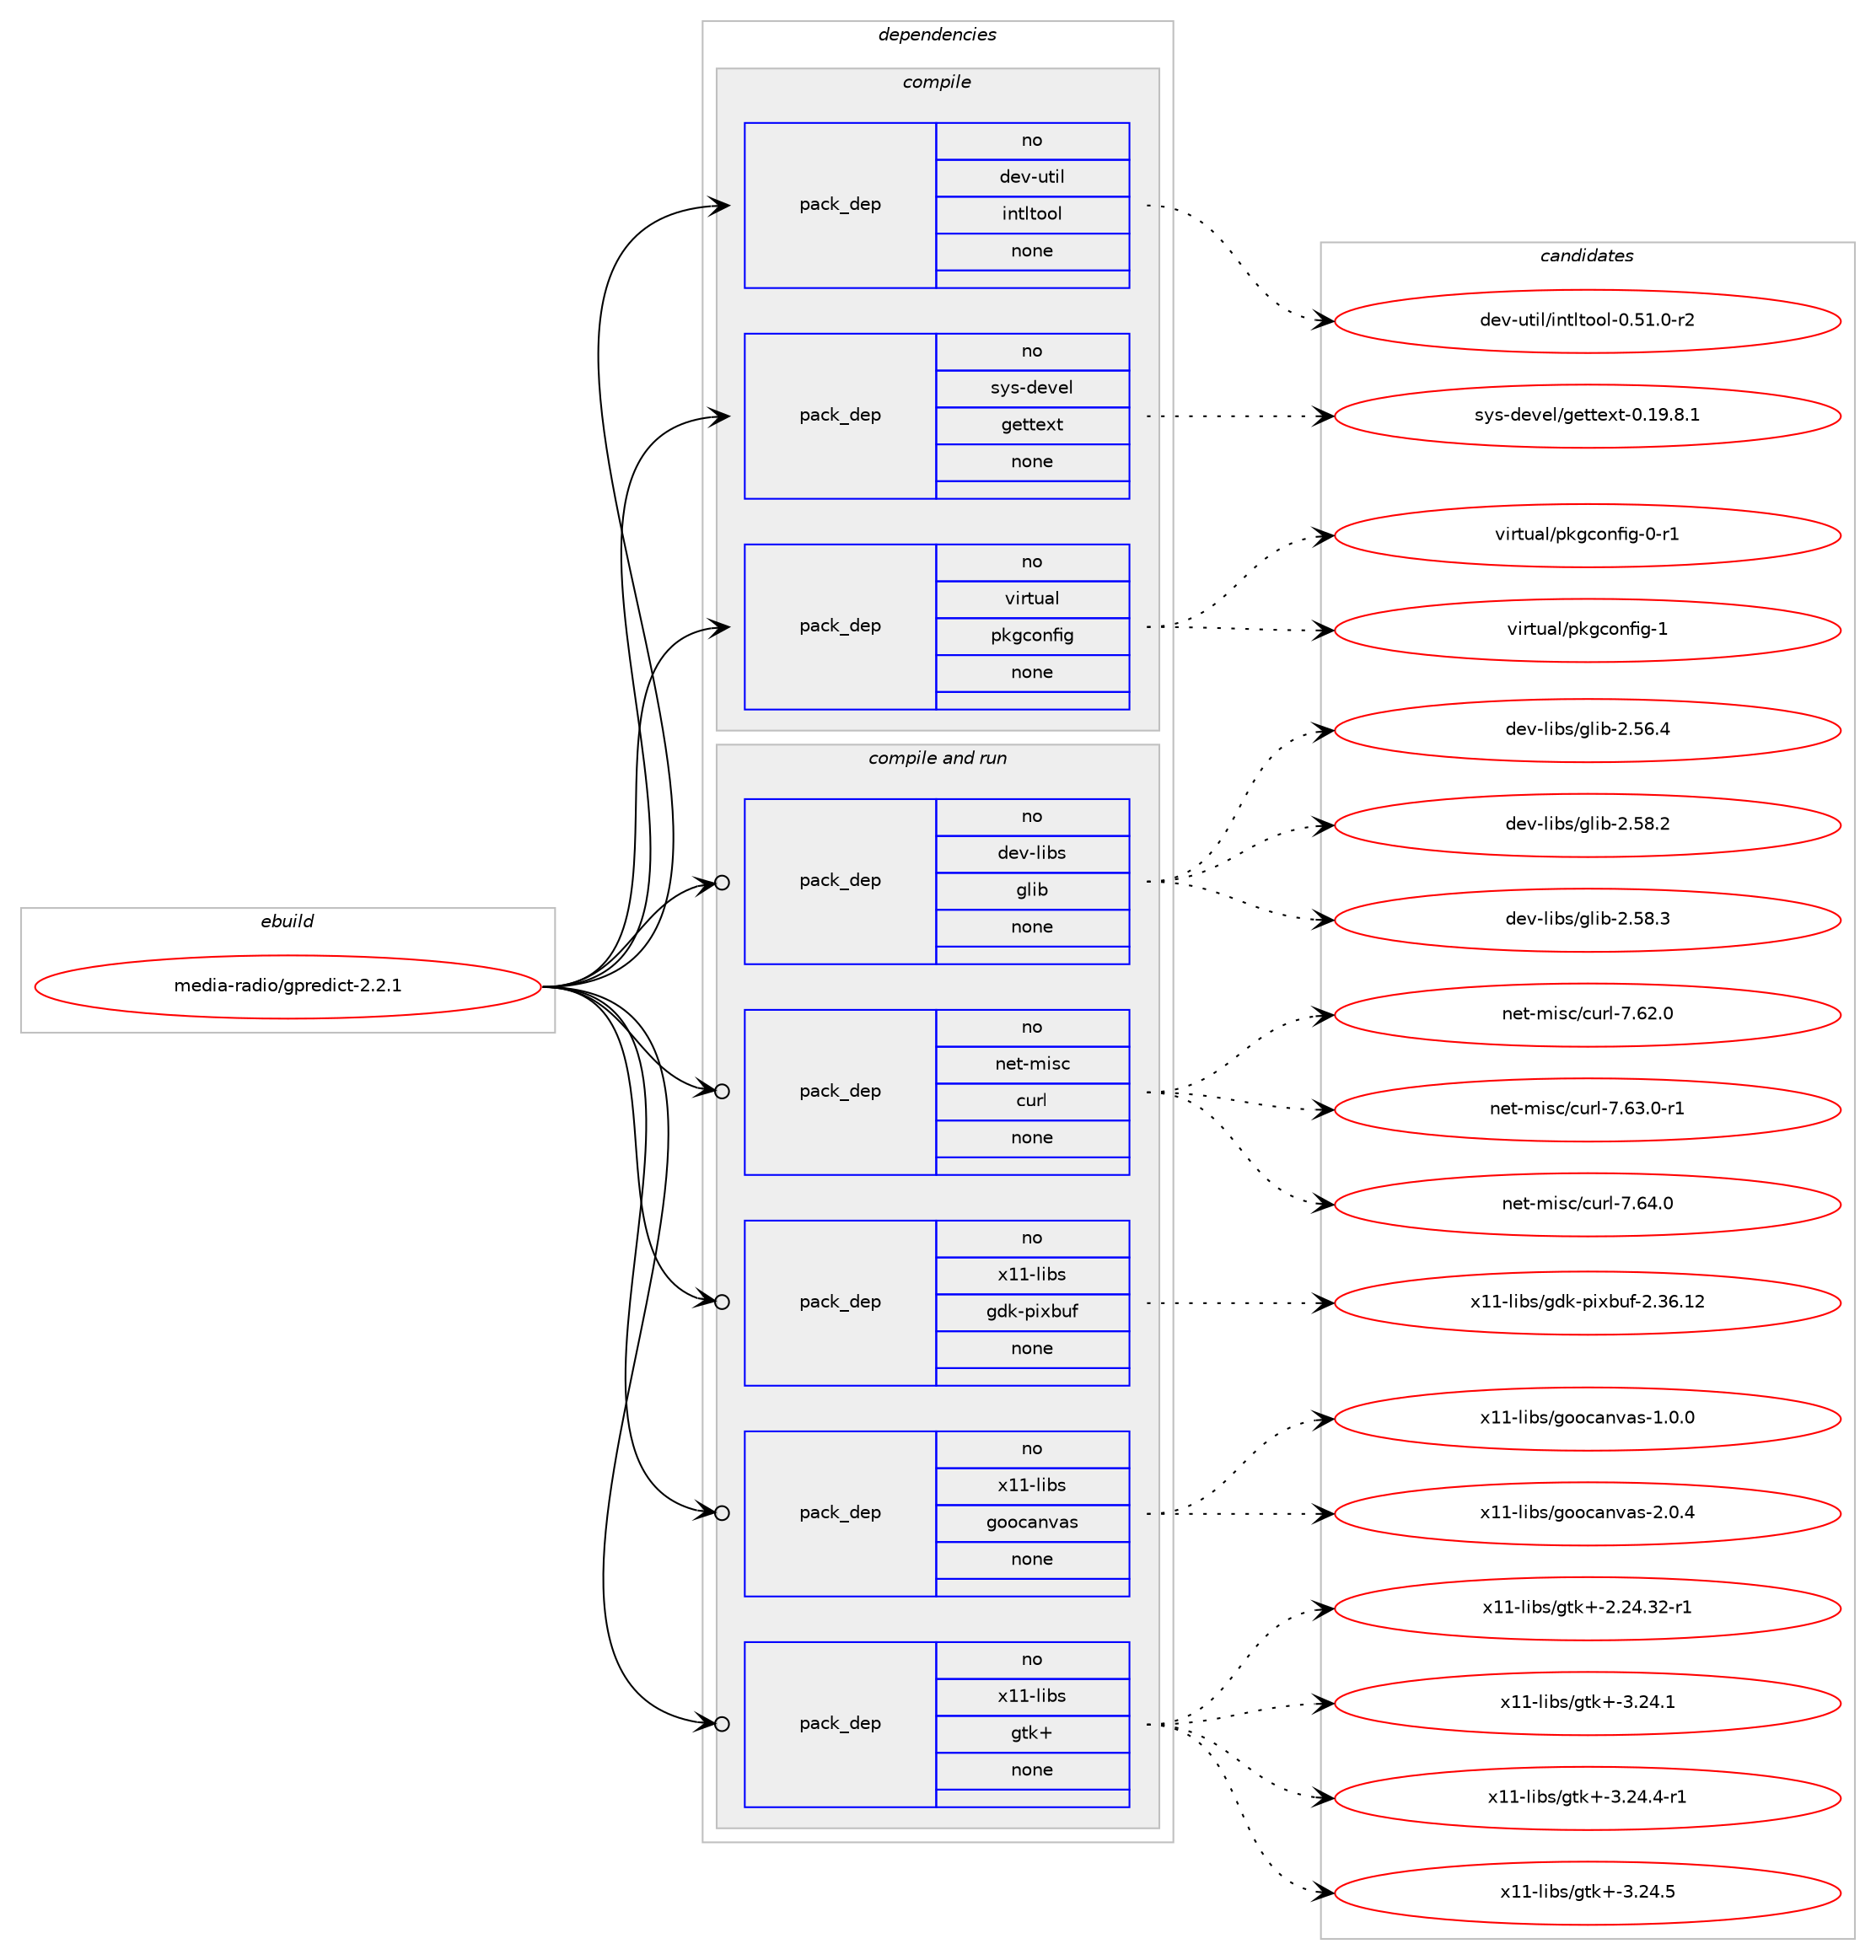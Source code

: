 digraph prolog {

# *************
# Graph options
# *************

newrank=true;
concentrate=true;
compound=true;
graph [rankdir=LR,fontname=Helvetica,fontsize=10,ranksep=1.5];#, ranksep=2.5, nodesep=0.2];
edge  [arrowhead=vee];
node  [fontname=Helvetica,fontsize=10];

# **********
# The ebuild
# **********

subgraph cluster_leftcol {
color=gray;
rank=same;
label=<<i>ebuild</i>>;
id [label="media-radio/gpredict-2.2.1", color=red, width=4, href="../media-radio/gpredict-2.2.1.svg"];
}

# ****************
# The dependencies
# ****************

subgraph cluster_midcol {
color=gray;
label=<<i>dependencies</i>>;
subgraph cluster_compile {
fillcolor="#eeeeee";
style=filled;
label=<<i>compile</i>>;
subgraph pack1751 {
dependency2033 [label=<<TABLE BORDER="0" CELLBORDER="1" CELLSPACING="0" CELLPADDING="4" WIDTH="220"><TR><TD ROWSPAN="6" CELLPADDING="30">pack_dep</TD></TR><TR><TD WIDTH="110">no</TD></TR><TR><TD>dev-util</TD></TR><TR><TD>intltool</TD></TR><TR><TD>none</TD></TR><TR><TD></TD></TR></TABLE>>, shape=none, color=blue];
}
id:e -> dependency2033:w [weight=20,style="solid",arrowhead="vee"];
subgraph pack1752 {
dependency2034 [label=<<TABLE BORDER="0" CELLBORDER="1" CELLSPACING="0" CELLPADDING="4" WIDTH="220"><TR><TD ROWSPAN="6" CELLPADDING="30">pack_dep</TD></TR><TR><TD WIDTH="110">no</TD></TR><TR><TD>sys-devel</TD></TR><TR><TD>gettext</TD></TR><TR><TD>none</TD></TR><TR><TD></TD></TR></TABLE>>, shape=none, color=blue];
}
id:e -> dependency2034:w [weight=20,style="solid",arrowhead="vee"];
subgraph pack1753 {
dependency2035 [label=<<TABLE BORDER="0" CELLBORDER="1" CELLSPACING="0" CELLPADDING="4" WIDTH="220"><TR><TD ROWSPAN="6" CELLPADDING="30">pack_dep</TD></TR><TR><TD WIDTH="110">no</TD></TR><TR><TD>virtual</TD></TR><TR><TD>pkgconfig</TD></TR><TR><TD>none</TD></TR><TR><TD></TD></TR></TABLE>>, shape=none, color=blue];
}
id:e -> dependency2035:w [weight=20,style="solid",arrowhead="vee"];
}
subgraph cluster_compileandrun {
fillcolor="#eeeeee";
style=filled;
label=<<i>compile and run</i>>;
subgraph pack1754 {
dependency2036 [label=<<TABLE BORDER="0" CELLBORDER="1" CELLSPACING="0" CELLPADDING="4" WIDTH="220"><TR><TD ROWSPAN="6" CELLPADDING="30">pack_dep</TD></TR><TR><TD WIDTH="110">no</TD></TR><TR><TD>dev-libs</TD></TR><TR><TD>glib</TD></TR><TR><TD>none</TD></TR><TR><TD></TD></TR></TABLE>>, shape=none, color=blue];
}
id:e -> dependency2036:w [weight=20,style="solid",arrowhead="odotvee"];
subgraph pack1755 {
dependency2037 [label=<<TABLE BORDER="0" CELLBORDER="1" CELLSPACING="0" CELLPADDING="4" WIDTH="220"><TR><TD ROWSPAN="6" CELLPADDING="30">pack_dep</TD></TR><TR><TD WIDTH="110">no</TD></TR><TR><TD>net-misc</TD></TR><TR><TD>curl</TD></TR><TR><TD>none</TD></TR><TR><TD></TD></TR></TABLE>>, shape=none, color=blue];
}
id:e -> dependency2037:w [weight=20,style="solid",arrowhead="odotvee"];
subgraph pack1756 {
dependency2038 [label=<<TABLE BORDER="0" CELLBORDER="1" CELLSPACING="0" CELLPADDING="4" WIDTH="220"><TR><TD ROWSPAN="6" CELLPADDING="30">pack_dep</TD></TR><TR><TD WIDTH="110">no</TD></TR><TR><TD>x11-libs</TD></TR><TR><TD>gdk-pixbuf</TD></TR><TR><TD>none</TD></TR><TR><TD></TD></TR></TABLE>>, shape=none, color=blue];
}
id:e -> dependency2038:w [weight=20,style="solid",arrowhead="odotvee"];
subgraph pack1757 {
dependency2039 [label=<<TABLE BORDER="0" CELLBORDER="1" CELLSPACING="0" CELLPADDING="4" WIDTH="220"><TR><TD ROWSPAN="6" CELLPADDING="30">pack_dep</TD></TR><TR><TD WIDTH="110">no</TD></TR><TR><TD>x11-libs</TD></TR><TR><TD>goocanvas</TD></TR><TR><TD>none</TD></TR><TR><TD></TD></TR></TABLE>>, shape=none, color=blue];
}
id:e -> dependency2039:w [weight=20,style="solid",arrowhead="odotvee"];
subgraph pack1758 {
dependency2040 [label=<<TABLE BORDER="0" CELLBORDER="1" CELLSPACING="0" CELLPADDING="4" WIDTH="220"><TR><TD ROWSPAN="6" CELLPADDING="30">pack_dep</TD></TR><TR><TD WIDTH="110">no</TD></TR><TR><TD>x11-libs</TD></TR><TR><TD>gtk+</TD></TR><TR><TD>none</TD></TR><TR><TD></TD></TR></TABLE>>, shape=none, color=blue];
}
id:e -> dependency2040:w [weight=20,style="solid",arrowhead="odotvee"];
}
subgraph cluster_run {
fillcolor="#eeeeee";
style=filled;
label=<<i>run</i>>;
}
}

# **************
# The candidates
# **************

subgraph cluster_choices {
rank=same;
color=gray;
label=<<i>candidates</i>>;

subgraph choice1751 {
color=black;
nodesep=1;
choice1001011184511711610510847105110116108116111111108454846534946484511450 [label="dev-util/intltool-0.51.0-r2", color=red, width=4,href="../dev-util/intltool-0.51.0-r2.svg"];
dependency2033:e -> choice1001011184511711610510847105110116108116111111108454846534946484511450:w [style=dotted,weight="100"];
}
subgraph choice1752 {
color=black;
nodesep=1;
choice1151211154510010111810110847103101116116101120116454846495746564649 [label="sys-devel/gettext-0.19.8.1", color=red, width=4,href="../sys-devel/gettext-0.19.8.1.svg"];
dependency2034:e -> choice1151211154510010111810110847103101116116101120116454846495746564649:w [style=dotted,weight="100"];
}
subgraph choice1753 {
color=black;
nodesep=1;
choice11810511411611797108471121071039911111010210510345484511449 [label="virtual/pkgconfig-0-r1", color=red, width=4,href="../virtual/pkgconfig-0-r1.svg"];
choice1181051141161179710847112107103991111101021051034549 [label="virtual/pkgconfig-1", color=red, width=4,href="../virtual/pkgconfig-1.svg"];
dependency2035:e -> choice11810511411611797108471121071039911111010210510345484511449:w [style=dotted,weight="100"];
dependency2035:e -> choice1181051141161179710847112107103991111101021051034549:w [style=dotted,weight="100"];
}
subgraph choice1754 {
color=black;
nodesep=1;
choice1001011184510810598115471031081059845504653544652 [label="dev-libs/glib-2.56.4", color=red, width=4,href="../dev-libs/glib-2.56.4.svg"];
choice1001011184510810598115471031081059845504653564650 [label="dev-libs/glib-2.58.2", color=red, width=4,href="../dev-libs/glib-2.58.2.svg"];
choice1001011184510810598115471031081059845504653564651 [label="dev-libs/glib-2.58.3", color=red, width=4,href="../dev-libs/glib-2.58.3.svg"];
dependency2036:e -> choice1001011184510810598115471031081059845504653544652:w [style=dotted,weight="100"];
dependency2036:e -> choice1001011184510810598115471031081059845504653564650:w [style=dotted,weight="100"];
dependency2036:e -> choice1001011184510810598115471031081059845504653564651:w [style=dotted,weight="100"];
}
subgraph choice1755 {
color=black;
nodesep=1;
choice1101011164510910511599479911711410845554654504648 [label="net-misc/curl-7.62.0", color=red, width=4,href="../net-misc/curl-7.62.0.svg"];
choice11010111645109105115994799117114108455546545146484511449 [label="net-misc/curl-7.63.0-r1", color=red, width=4,href="../net-misc/curl-7.63.0-r1.svg"];
choice1101011164510910511599479911711410845554654524648 [label="net-misc/curl-7.64.0", color=red, width=4,href="../net-misc/curl-7.64.0.svg"];
dependency2037:e -> choice1101011164510910511599479911711410845554654504648:w [style=dotted,weight="100"];
dependency2037:e -> choice11010111645109105115994799117114108455546545146484511449:w [style=dotted,weight="100"];
dependency2037:e -> choice1101011164510910511599479911711410845554654524648:w [style=dotted,weight="100"];
}
subgraph choice1756 {
color=black;
nodesep=1;
choice120494945108105981154710310010745112105120981171024550465154464950 [label="x11-libs/gdk-pixbuf-2.36.12", color=red, width=4,href="../x11-libs/gdk-pixbuf-2.36.12.svg"];
dependency2038:e -> choice120494945108105981154710310010745112105120981171024550465154464950:w [style=dotted,weight="100"];
}
subgraph choice1757 {
color=black;
nodesep=1;
choice1204949451081059811547103111111999711011897115454946484648 [label="x11-libs/goocanvas-1.0.0", color=red, width=4,href="../x11-libs/goocanvas-1.0.0.svg"];
choice1204949451081059811547103111111999711011897115455046484652 [label="x11-libs/goocanvas-2.0.4", color=red, width=4,href="../x11-libs/goocanvas-2.0.4.svg"];
dependency2039:e -> choice1204949451081059811547103111111999711011897115454946484648:w [style=dotted,weight="100"];
dependency2039:e -> choice1204949451081059811547103111111999711011897115455046484652:w [style=dotted,weight="100"];
}
subgraph choice1758 {
color=black;
nodesep=1;
choice12049494510810598115471031161074345504650524651504511449 [label="x11-libs/gtk+-2.24.32-r1", color=red, width=4,href="../x11-libs/gtk+-2.24.32-r1.svg"];
choice12049494510810598115471031161074345514650524649 [label="x11-libs/gtk+-3.24.1", color=red, width=4,href="../x11-libs/gtk+-3.24.1.svg"];
choice120494945108105981154710311610743455146505246524511449 [label="x11-libs/gtk+-3.24.4-r1", color=red, width=4,href="../x11-libs/gtk+-3.24.4-r1.svg"];
choice12049494510810598115471031161074345514650524653 [label="x11-libs/gtk+-3.24.5", color=red, width=4,href="../x11-libs/gtk+-3.24.5.svg"];
dependency2040:e -> choice12049494510810598115471031161074345504650524651504511449:w [style=dotted,weight="100"];
dependency2040:e -> choice12049494510810598115471031161074345514650524649:w [style=dotted,weight="100"];
dependency2040:e -> choice120494945108105981154710311610743455146505246524511449:w [style=dotted,weight="100"];
dependency2040:e -> choice12049494510810598115471031161074345514650524653:w [style=dotted,weight="100"];
}
}

}
